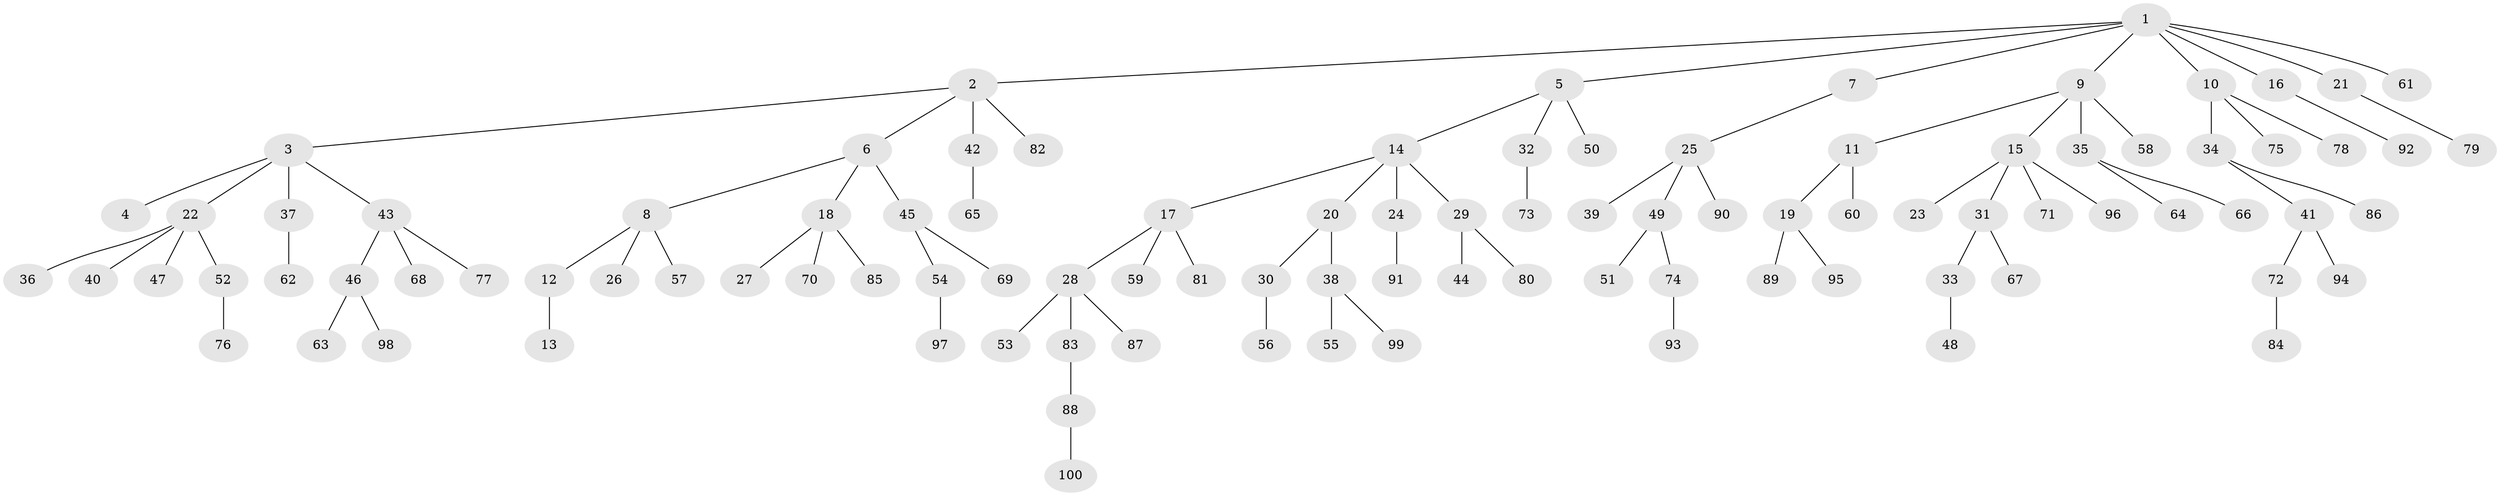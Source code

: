// coarse degree distribution, {7: 0.014285714285714285, 4: 0.08571428571428572, 3: 0.17142857142857143, 2: 0.17142857142857143, 1: 0.5285714285714286, 5: 0.02857142857142857}
// Generated by graph-tools (version 1.1) at 2025/51/03/04/25 22:51:31]
// undirected, 100 vertices, 99 edges
graph export_dot {
  node [color=gray90,style=filled];
  1;
  2;
  3;
  4;
  5;
  6;
  7;
  8;
  9;
  10;
  11;
  12;
  13;
  14;
  15;
  16;
  17;
  18;
  19;
  20;
  21;
  22;
  23;
  24;
  25;
  26;
  27;
  28;
  29;
  30;
  31;
  32;
  33;
  34;
  35;
  36;
  37;
  38;
  39;
  40;
  41;
  42;
  43;
  44;
  45;
  46;
  47;
  48;
  49;
  50;
  51;
  52;
  53;
  54;
  55;
  56;
  57;
  58;
  59;
  60;
  61;
  62;
  63;
  64;
  65;
  66;
  67;
  68;
  69;
  70;
  71;
  72;
  73;
  74;
  75;
  76;
  77;
  78;
  79;
  80;
  81;
  82;
  83;
  84;
  85;
  86;
  87;
  88;
  89;
  90;
  91;
  92;
  93;
  94;
  95;
  96;
  97;
  98;
  99;
  100;
  1 -- 2;
  1 -- 5;
  1 -- 7;
  1 -- 9;
  1 -- 10;
  1 -- 16;
  1 -- 21;
  1 -- 61;
  2 -- 3;
  2 -- 6;
  2 -- 42;
  2 -- 82;
  3 -- 4;
  3 -- 22;
  3 -- 37;
  3 -- 43;
  5 -- 14;
  5 -- 32;
  5 -- 50;
  6 -- 8;
  6 -- 18;
  6 -- 45;
  7 -- 25;
  8 -- 12;
  8 -- 26;
  8 -- 57;
  9 -- 11;
  9 -- 15;
  9 -- 35;
  9 -- 58;
  10 -- 34;
  10 -- 75;
  10 -- 78;
  11 -- 19;
  11 -- 60;
  12 -- 13;
  14 -- 17;
  14 -- 20;
  14 -- 24;
  14 -- 29;
  15 -- 23;
  15 -- 31;
  15 -- 71;
  15 -- 96;
  16 -- 92;
  17 -- 28;
  17 -- 59;
  17 -- 81;
  18 -- 27;
  18 -- 70;
  18 -- 85;
  19 -- 89;
  19 -- 95;
  20 -- 30;
  20 -- 38;
  21 -- 79;
  22 -- 36;
  22 -- 40;
  22 -- 47;
  22 -- 52;
  24 -- 91;
  25 -- 39;
  25 -- 49;
  25 -- 90;
  28 -- 53;
  28 -- 83;
  28 -- 87;
  29 -- 44;
  29 -- 80;
  30 -- 56;
  31 -- 33;
  31 -- 67;
  32 -- 73;
  33 -- 48;
  34 -- 41;
  34 -- 86;
  35 -- 64;
  35 -- 66;
  37 -- 62;
  38 -- 55;
  38 -- 99;
  41 -- 72;
  41 -- 94;
  42 -- 65;
  43 -- 46;
  43 -- 68;
  43 -- 77;
  45 -- 54;
  45 -- 69;
  46 -- 63;
  46 -- 98;
  49 -- 51;
  49 -- 74;
  52 -- 76;
  54 -- 97;
  72 -- 84;
  74 -- 93;
  83 -- 88;
  88 -- 100;
}
